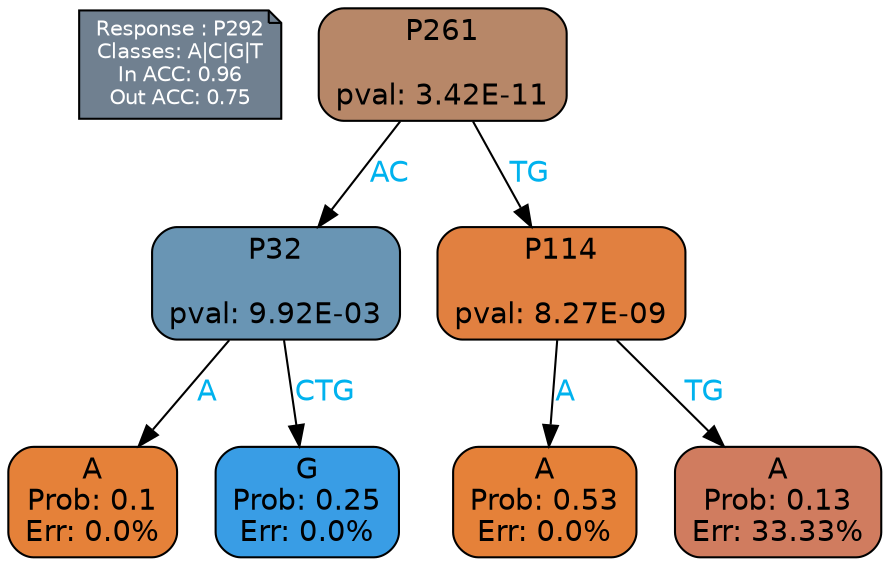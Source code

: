 digraph Tree {
node [shape=box, style="filled, rounded", color="black", fontname=helvetica] ;
graph [ranksep=equally, splines=polylines, bgcolor=transparent, dpi=600] ;
edge [fontname=helvetica] ;
LEGEND [label="Response : P292
Classes: A|C|G|T
In ACC: 0.96
Out ACC: 0.75
",shape=note,align=left,style=filled,fillcolor="slategray",fontcolor="white",fontsize=10];1 [label="P261

pval: 3.42E-11", fillcolor="#b78768"] ;
2 [label="P32

pval: 9.92E-03", fillcolor="#6995b4"] ;
3 [label="A
Prob: 0.1
Err: 0.0%", fillcolor="#e58139"] ;
4 [label="G
Prob: 0.25
Err: 0.0%", fillcolor="#399de5"] ;
5 [label="P114

pval: 8.27E-09", fillcolor="#e18040"] ;
6 [label="A
Prob: 0.53
Err: 0.0%", fillcolor="#e58139"] ;
7 [label="A
Prob: 0.13
Err: 33.33%", fillcolor="#d07c5f"] ;
1 -> 2 [label="AC",fontcolor=deepskyblue2] ;
1 -> 5 [label="TG",fontcolor=deepskyblue2] ;
2 -> 3 [label="A",fontcolor=deepskyblue2] ;
2 -> 4 [label="CTG",fontcolor=deepskyblue2] ;
5 -> 6 [label="A",fontcolor=deepskyblue2] ;
5 -> 7 [label="TG",fontcolor=deepskyblue2] ;
{rank = same; 3;4;6;7;}{rank = same; LEGEND;1;}}